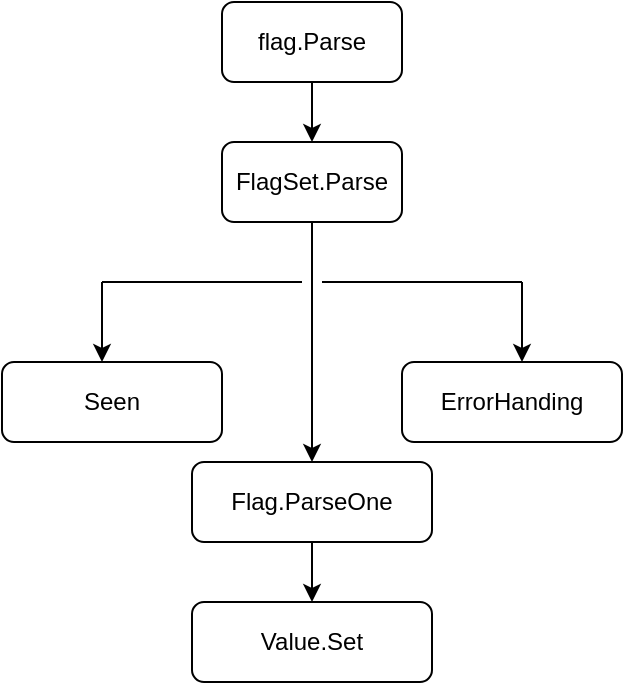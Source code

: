 <mxfile version="13.9.9" type="device"><diagram id="C5RBs43oDa-KdzZeNtuy" name="Page-1"><mxGraphModel dx="1086" dy="926" grid="1" gridSize="10" guides="1" tooltips="1" connect="1" arrows="1" fold="1" page="1" pageScale="1" pageWidth="827" pageHeight="1169" math="0" shadow="0"><root><mxCell id="WIyWlLk6GJQsqaUBKTNV-0"/><mxCell id="WIyWlLk6GJQsqaUBKTNV-1" parent="WIyWlLk6GJQsqaUBKTNV-0"/><mxCell id="dwYRjmCXIndRBsD9uKGE-2" style="edgeStyle=orthogonalEdgeStyle;rounded=0;orthogonalLoop=1;jettySize=auto;html=1;exitX=0.5;exitY=1;exitDx=0;exitDy=0;" edge="1" parent="WIyWlLk6GJQsqaUBKTNV-1" source="dwYRjmCXIndRBsD9uKGE-0"><mxGeometry relative="1" as="geometry"><mxPoint x="395" y="230" as="targetPoint"/></mxGeometry></mxCell><mxCell id="dwYRjmCXIndRBsD9uKGE-0" value="flag.Parse" style="rounded=1;whiteSpace=wrap;html=1;" vertex="1" parent="WIyWlLk6GJQsqaUBKTNV-1"><mxGeometry x="350" y="160" width="90" height="40" as="geometry"/></mxCell><mxCell id="dwYRjmCXIndRBsD9uKGE-4" style="edgeStyle=orthogonalEdgeStyle;rounded=0;orthogonalLoop=1;jettySize=auto;html=1;exitX=0.5;exitY=1;exitDx=0;exitDy=0;" edge="1" parent="WIyWlLk6GJQsqaUBKTNV-1" source="dwYRjmCXIndRBsD9uKGE-3" target="dwYRjmCXIndRBsD9uKGE-14"><mxGeometry relative="1" as="geometry"><mxPoint x="395" y="410" as="targetPoint"/><Array as="points"><mxPoint x="395" y="310"/><mxPoint x="395" y="310"/></Array></mxGeometry></mxCell><mxCell id="dwYRjmCXIndRBsD9uKGE-3" value="FlagSet.Parse" style="rounded=1;whiteSpace=wrap;html=1;" vertex="1" parent="WIyWlLk6GJQsqaUBKTNV-1"><mxGeometry x="350" y="230" width="90" height="40" as="geometry"/></mxCell><mxCell id="dwYRjmCXIndRBsD9uKGE-8" value="" style="endArrow=none;html=1;" edge="1" parent="WIyWlLk6GJQsqaUBKTNV-1"><mxGeometry width="50" height="50" relative="1" as="geometry"><mxPoint x="400" y="300" as="sourcePoint"/><mxPoint x="500" y="300" as="targetPoint"/><Array as="points"/></mxGeometry></mxCell><mxCell id="dwYRjmCXIndRBsD9uKGE-9" value="" style="endArrow=classic;html=1;" edge="1" parent="WIyWlLk6GJQsqaUBKTNV-1"><mxGeometry width="50" height="50" relative="1" as="geometry"><mxPoint x="500" y="300" as="sourcePoint"/><mxPoint x="500" y="340" as="targetPoint"/></mxGeometry></mxCell><mxCell id="dwYRjmCXIndRBsD9uKGE-10" value="" style="endArrow=none;html=1;" edge="1" parent="WIyWlLk6GJQsqaUBKTNV-1"><mxGeometry width="50" height="50" relative="1" as="geometry"><mxPoint x="290" y="300" as="sourcePoint"/><mxPoint x="390" y="300" as="targetPoint"/></mxGeometry></mxCell><mxCell id="dwYRjmCXIndRBsD9uKGE-11" value="" style="endArrow=classic;html=1;" edge="1" parent="WIyWlLk6GJQsqaUBKTNV-1"><mxGeometry width="50" height="50" relative="1" as="geometry"><mxPoint x="290" y="300" as="sourcePoint"/><mxPoint x="290" y="340" as="targetPoint"/></mxGeometry></mxCell><mxCell id="dwYRjmCXIndRBsD9uKGE-12" value="Seen" style="rounded=1;whiteSpace=wrap;html=1;" vertex="1" parent="WIyWlLk6GJQsqaUBKTNV-1"><mxGeometry x="240" y="340" width="110" height="40" as="geometry"/></mxCell><mxCell id="dwYRjmCXIndRBsD9uKGE-13" value="ErrorHanding" style="rounded=1;whiteSpace=wrap;html=1;" vertex="1" parent="WIyWlLk6GJQsqaUBKTNV-1"><mxGeometry x="440" y="340" width="110" height="40" as="geometry"/></mxCell><mxCell id="dwYRjmCXIndRBsD9uKGE-16" style="edgeStyle=orthogonalEdgeStyle;rounded=0;orthogonalLoop=1;jettySize=auto;html=1;exitX=0.5;exitY=1;exitDx=0;exitDy=0;entryX=0.5;entryY=0;entryDx=0;entryDy=0;" edge="1" parent="WIyWlLk6GJQsqaUBKTNV-1" source="dwYRjmCXIndRBsD9uKGE-14" target="dwYRjmCXIndRBsD9uKGE-15"><mxGeometry relative="1" as="geometry"/></mxCell><mxCell id="dwYRjmCXIndRBsD9uKGE-14" value="Flag.ParseOne" style="rounded=1;whiteSpace=wrap;html=1;" vertex="1" parent="WIyWlLk6GJQsqaUBKTNV-1"><mxGeometry x="335" y="390" width="120" height="40" as="geometry"/></mxCell><mxCell id="dwYRjmCXIndRBsD9uKGE-15" value="Value.Set" style="rounded=1;whiteSpace=wrap;html=1;" vertex="1" parent="WIyWlLk6GJQsqaUBKTNV-1"><mxGeometry x="335" y="460" width="120" height="40" as="geometry"/></mxCell></root></mxGraphModel></diagram></mxfile>